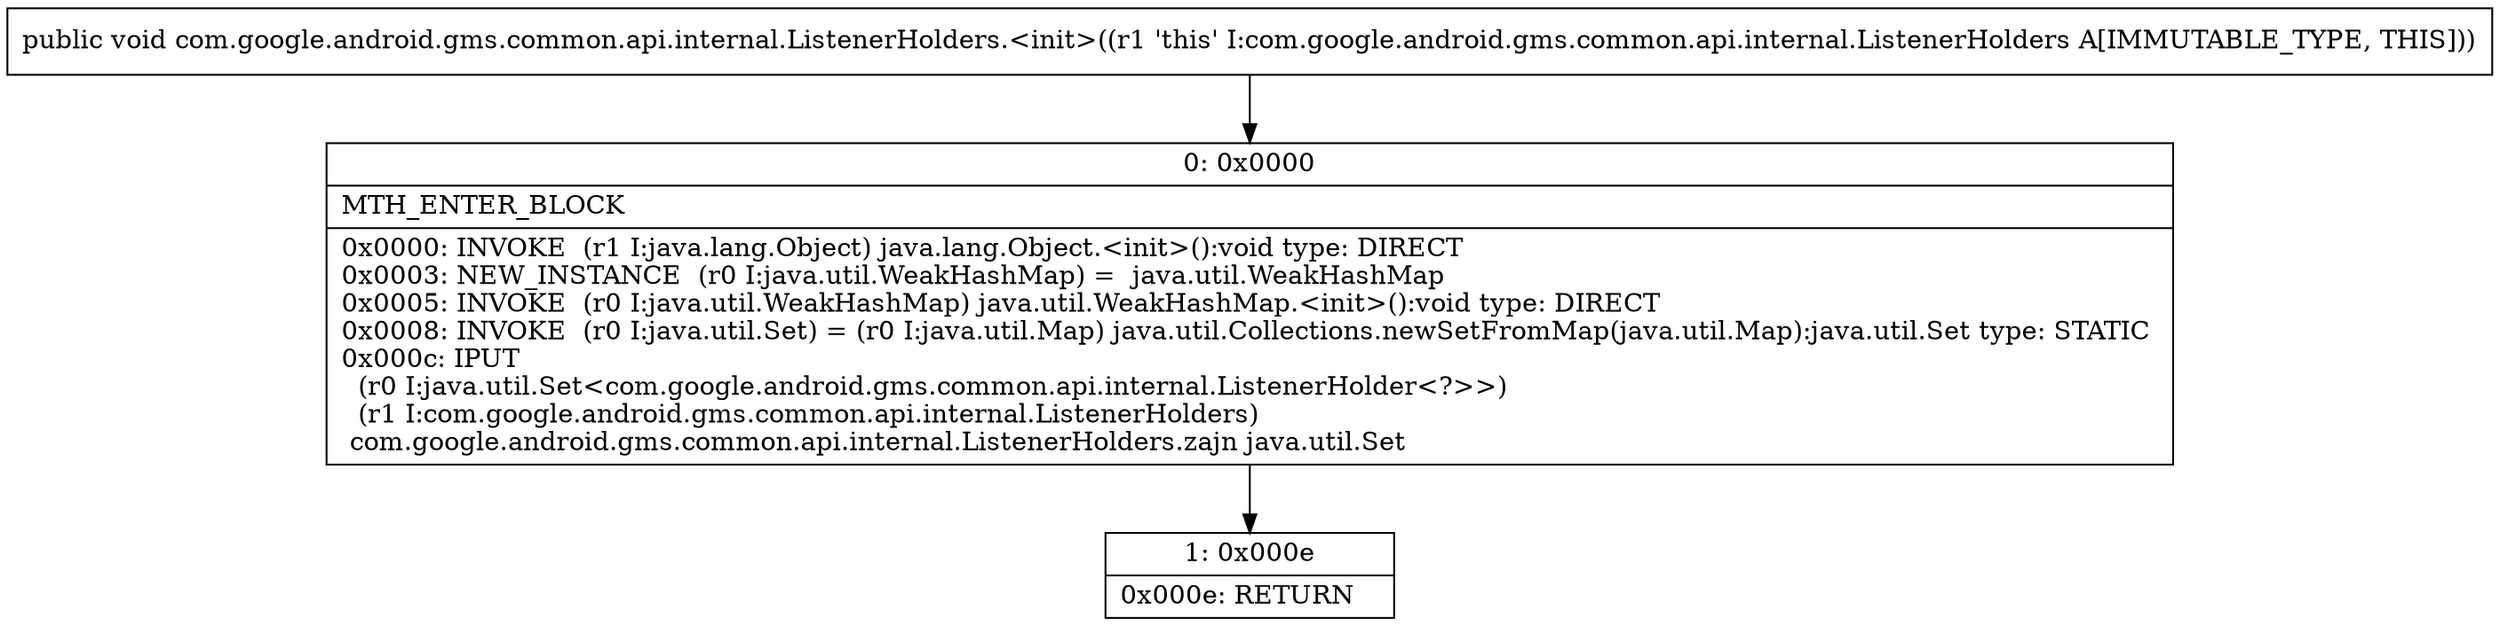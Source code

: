 digraph "CFG forcom.google.android.gms.common.api.internal.ListenerHolders.\<init\>()V" {
Node_0 [shape=record,label="{0\:\ 0x0000|MTH_ENTER_BLOCK\l|0x0000: INVOKE  (r1 I:java.lang.Object) java.lang.Object.\<init\>():void type: DIRECT \l0x0003: NEW_INSTANCE  (r0 I:java.util.WeakHashMap) =  java.util.WeakHashMap \l0x0005: INVOKE  (r0 I:java.util.WeakHashMap) java.util.WeakHashMap.\<init\>():void type: DIRECT \l0x0008: INVOKE  (r0 I:java.util.Set) = (r0 I:java.util.Map) java.util.Collections.newSetFromMap(java.util.Map):java.util.Set type: STATIC \l0x000c: IPUT  \l  (r0 I:java.util.Set\<com.google.android.gms.common.api.internal.ListenerHolder\<?\>\>)\l  (r1 I:com.google.android.gms.common.api.internal.ListenerHolders)\l com.google.android.gms.common.api.internal.ListenerHolders.zajn java.util.Set \l}"];
Node_1 [shape=record,label="{1\:\ 0x000e|0x000e: RETURN   \l}"];
MethodNode[shape=record,label="{public void com.google.android.gms.common.api.internal.ListenerHolders.\<init\>((r1 'this' I:com.google.android.gms.common.api.internal.ListenerHolders A[IMMUTABLE_TYPE, THIS])) }"];
MethodNode -> Node_0;
Node_0 -> Node_1;
}

